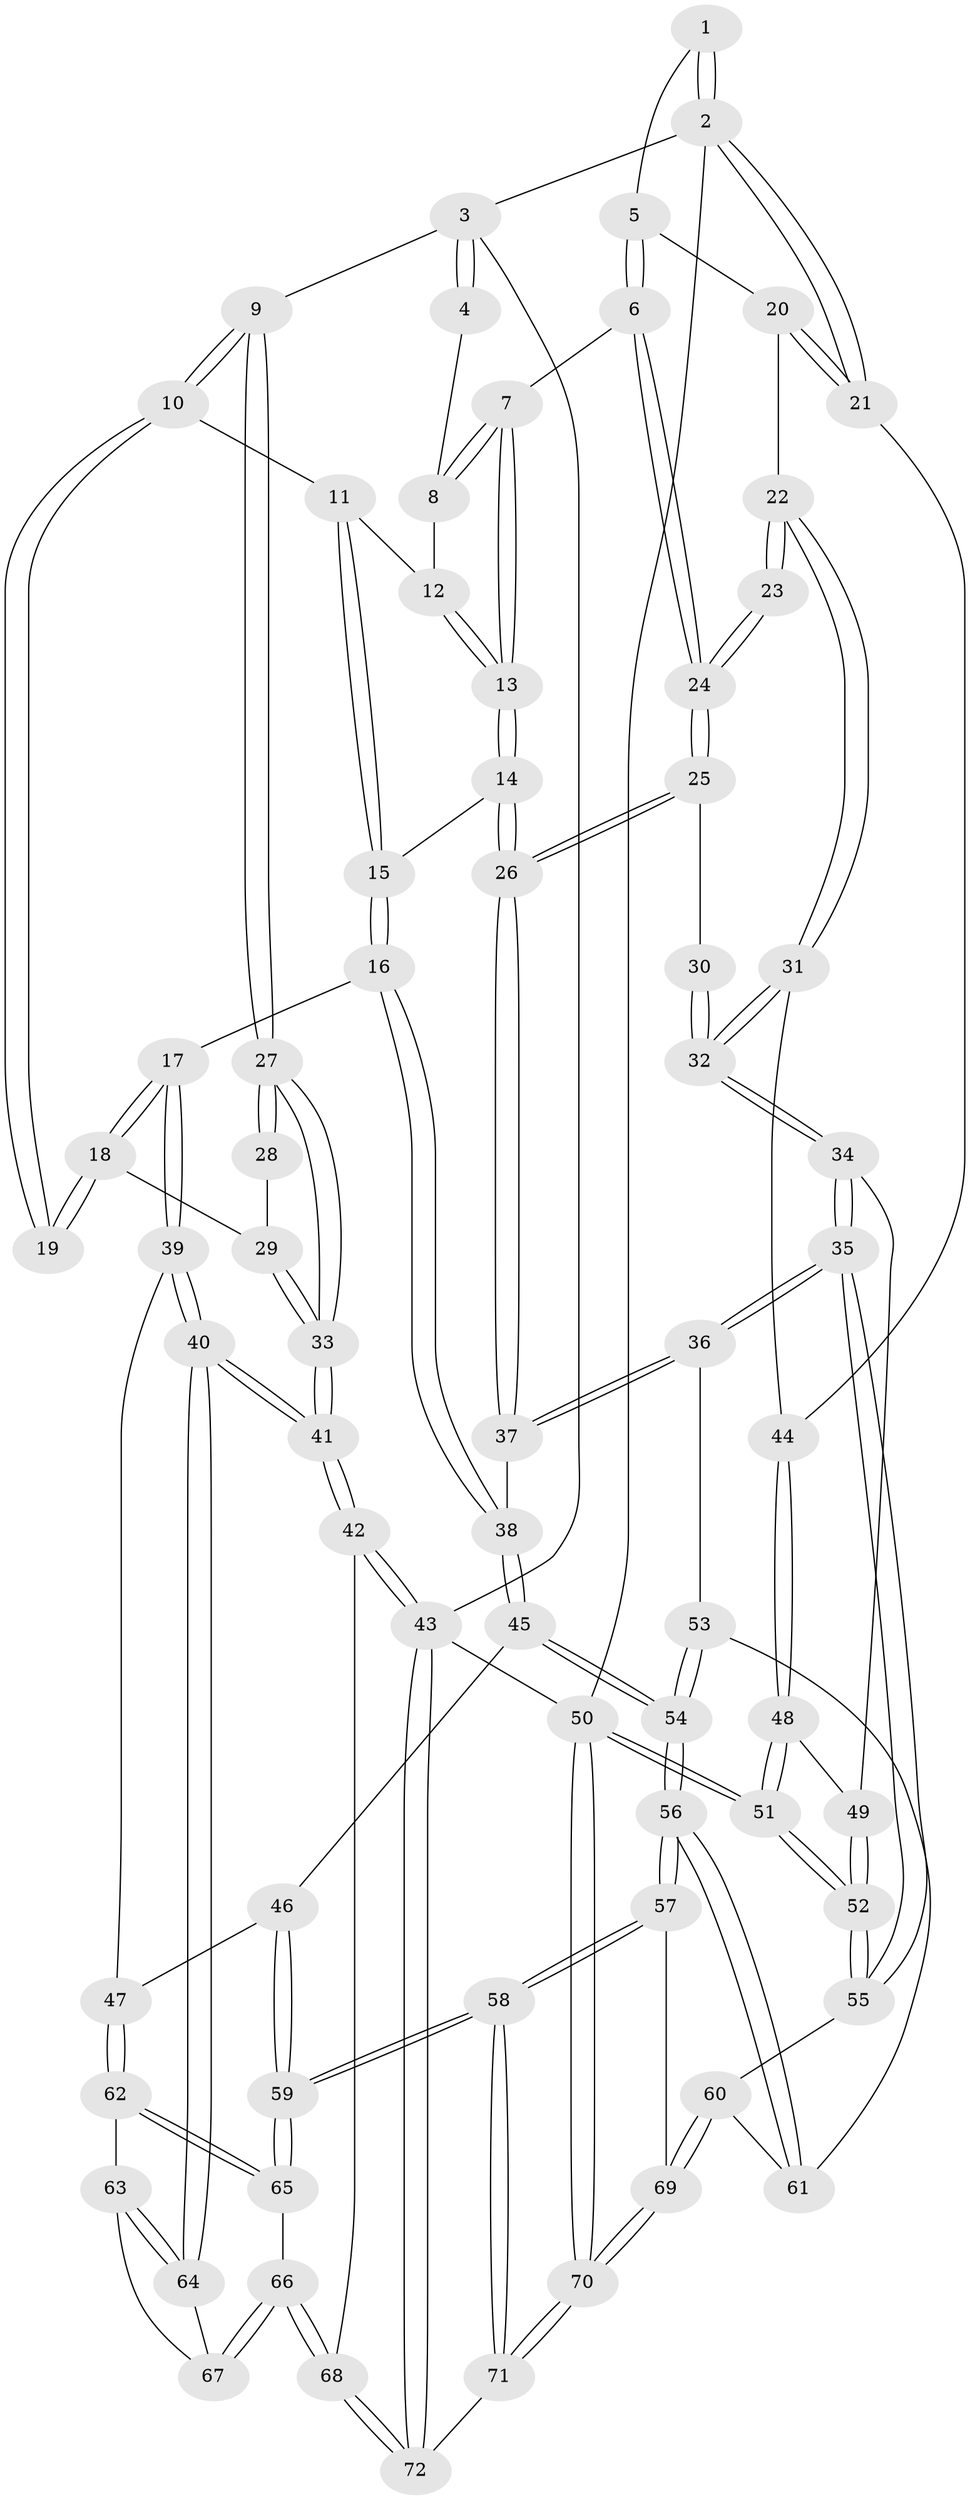 // Generated by graph-tools (version 1.1) at 2025/59/03/09/25 04:59:55]
// undirected, 72 vertices, 177 edges
graph export_dot {
graph [start="1"]
  node [color=gray90,style=filled];
  1 [pos="+0.6664582735153571+0"];
  2 [pos="+1+0"];
  3 [pos="+0+0"];
  4 [pos="+0.4593305999523033+0"];
  5 [pos="+0.7795471811510536+0.19988640699172894"];
  6 [pos="+0.671991700999786+0.24540854731557502"];
  7 [pos="+0.6010541417685986+0.21556660045010081"];
  8 [pos="+0.45908909889872346+0"];
  9 [pos="+0+0"];
  10 [pos="+0.1521161314838699+0.18750168373526585"];
  11 [pos="+0.31671219504054704+0.17511887973400211"];
  12 [pos="+0.4588108914028269+0"];
  13 [pos="+0.46518686636568396+0.33570483739310597"];
  14 [pos="+0.4272066147727959+0.3832256929500179"];
  15 [pos="+0.37883536496178977+0.3810324302171365"];
  16 [pos="+0.253964348432333+0.472711568045641"];
  17 [pos="+0.24907494977399489+0.4738174068280884"];
  18 [pos="+0.19149638027464944+0.4304274392357447"];
  19 [pos="+0.13851004087494279+0.30702171560861874"];
  20 [pos="+0.8293756417165856+0.2115938841241474"];
  21 [pos="+1+0.17233152876757724"];
  22 [pos="+0.7824472961154827+0.4649197519005837"];
  23 [pos="+0.7077458328844469+0.3949655648804907"];
  24 [pos="+0.6706316459189561+0.3528310717832081"];
  25 [pos="+0.5271473361897967+0.4322133816232401"];
  26 [pos="+0.5072262545639378+0.4402883348179211"];
  27 [pos="+0+0.18297307662525736"];
  28 [pos="+0.0014008315158398745+0.31592099426829284"];
  29 [pos="+0.056962103068985866+0.4387663330935891"];
  30 [pos="+0.6368852264234928+0.45312356293223843"];
  31 [pos="+0.7943735703767899+0.4883271105622194"];
  32 [pos="+0.7584410013811852+0.5753512767963932"];
  33 [pos="+0+0.5794652529927851"];
  34 [pos="+0.7540219527057114+0.5883677006961378"];
  35 [pos="+0.7353600385168465+0.6173624591325059"];
  36 [pos="+0.6081286540869663+0.6260981451946123"];
  37 [pos="+0.5693631222476523+0.604011909654223"];
  38 [pos="+0.4230776003086319+0.6484020584533666"];
  39 [pos="+0.19620160352309246+0.5737586405386691"];
  40 [pos="+0+0.6649500233434914"];
  41 [pos="+0+0.6646540189478723"];
  42 [pos="+0+0.8528249445842255"];
  43 [pos="+0+1"];
  44 [pos="+1+0.3603046967981284"];
  45 [pos="+0.397541345288328+0.7006056715332274"];
  46 [pos="+0.33939618518317627+0.7060238719890629"];
  47 [pos="+0.21390487310791573+0.694107545171349"];
  48 [pos="+1+0.3952423921113403"];
  49 [pos="+0.9437872435658636+0.6075098891759995"];
  50 [pos="+1+1"];
  51 [pos="+1+1"];
  52 [pos="+1+0.9274187149116874"];
  53 [pos="+0.598500127555046+0.6597737895454792"];
  54 [pos="+0.4219720244797856+0.813040178025576"];
  55 [pos="+0.8084474396974541+0.7569268790377139"];
  56 [pos="+0.4234612075468274+0.9211119420288547"];
  57 [pos="+0.38541968312761676+1"];
  58 [pos="+0.38507208423217104+1"];
  59 [pos="+0.28341629743949437+0.864999065547535"];
  60 [pos="+0.6554922833950906+0.8449806668673308"];
  61 [pos="+0.5806727472894746+0.802645425442964"];
  62 [pos="+0.20149495644793067+0.7289535998653262"];
  63 [pos="+0.17907448217797567+0.7374801706650785"];
  64 [pos="+0+0.7131020580771107"];
  65 [pos="+0.2461908898160889+0.8215244498785624"];
  66 [pos="+0.10338014897461502+0.8762689325121038"];
  67 [pos="+0.09477141703109093+0.8395211593499772"];
  68 [pos="+0.10018945414753598+0.9056620584824457"];
  69 [pos="+0.6570742063221147+0.8933579244605604"];
  70 [pos="+1+1"];
  71 [pos="+0.36833697984070046+1"];
  72 [pos="+0.21961768506596038+1"];
  1 -- 2;
  1 -- 2;
  1 -- 5;
  2 -- 3;
  2 -- 21;
  2 -- 21;
  2 -- 50;
  3 -- 4;
  3 -- 4;
  3 -- 9;
  3 -- 43;
  4 -- 8;
  5 -- 6;
  5 -- 6;
  5 -- 20;
  6 -- 7;
  6 -- 24;
  6 -- 24;
  7 -- 8;
  7 -- 8;
  7 -- 13;
  7 -- 13;
  8 -- 12;
  9 -- 10;
  9 -- 10;
  9 -- 27;
  9 -- 27;
  10 -- 11;
  10 -- 19;
  10 -- 19;
  11 -- 12;
  11 -- 15;
  11 -- 15;
  12 -- 13;
  12 -- 13;
  13 -- 14;
  13 -- 14;
  14 -- 15;
  14 -- 26;
  14 -- 26;
  15 -- 16;
  15 -- 16;
  16 -- 17;
  16 -- 38;
  16 -- 38;
  17 -- 18;
  17 -- 18;
  17 -- 39;
  17 -- 39;
  18 -- 19;
  18 -- 19;
  18 -- 29;
  20 -- 21;
  20 -- 21;
  20 -- 22;
  21 -- 44;
  22 -- 23;
  22 -- 23;
  22 -- 31;
  22 -- 31;
  23 -- 24;
  23 -- 24;
  24 -- 25;
  24 -- 25;
  25 -- 26;
  25 -- 26;
  25 -- 30;
  26 -- 37;
  26 -- 37;
  27 -- 28;
  27 -- 28;
  27 -- 33;
  27 -- 33;
  28 -- 29;
  29 -- 33;
  29 -- 33;
  30 -- 32;
  30 -- 32;
  31 -- 32;
  31 -- 32;
  31 -- 44;
  32 -- 34;
  32 -- 34;
  33 -- 41;
  33 -- 41;
  34 -- 35;
  34 -- 35;
  34 -- 49;
  35 -- 36;
  35 -- 36;
  35 -- 55;
  35 -- 55;
  36 -- 37;
  36 -- 37;
  36 -- 53;
  37 -- 38;
  38 -- 45;
  38 -- 45;
  39 -- 40;
  39 -- 40;
  39 -- 47;
  40 -- 41;
  40 -- 41;
  40 -- 64;
  40 -- 64;
  41 -- 42;
  41 -- 42;
  42 -- 43;
  42 -- 43;
  42 -- 68;
  43 -- 72;
  43 -- 72;
  43 -- 50;
  44 -- 48;
  44 -- 48;
  45 -- 46;
  45 -- 54;
  45 -- 54;
  46 -- 47;
  46 -- 59;
  46 -- 59;
  47 -- 62;
  47 -- 62;
  48 -- 49;
  48 -- 51;
  48 -- 51;
  49 -- 52;
  49 -- 52;
  50 -- 51;
  50 -- 51;
  50 -- 70;
  50 -- 70;
  51 -- 52;
  51 -- 52;
  52 -- 55;
  52 -- 55;
  53 -- 54;
  53 -- 54;
  53 -- 61;
  54 -- 56;
  54 -- 56;
  55 -- 60;
  56 -- 57;
  56 -- 57;
  56 -- 61;
  56 -- 61;
  57 -- 58;
  57 -- 58;
  57 -- 69;
  58 -- 59;
  58 -- 59;
  58 -- 71;
  58 -- 71;
  59 -- 65;
  59 -- 65;
  60 -- 61;
  60 -- 69;
  60 -- 69;
  62 -- 63;
  62 -- 65;
  62 -- 65;
  63 -- 64;
  63 -- 64;
  63 -- 67;
  64 -- 67;
  65 -- 66;
  66 -- 67;
  66 -- 67;
  66 -- 68;
  66 -- 68;
  68 -- 72;
  68 -- 72;
  69 -- 70;
  69 -- 70;
  70 -- 71;
  70 -- 71;
  71 -- 72;
}
